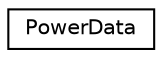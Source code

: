 digraph "Graphical Class Hierarchy"
{
  edge [fontname="Helvetica",fontsize="10",labelfontname="Helvetica",labelfontsize="10"];
  node [fontname="Helvetica",fontsize="10",shape=record];
  rankdir="LR";
  Node1 [label="PowerData",height=0.2,width=0.4,color="black", fillcolor="white", style="filled",URL="$structPowerData.html",tooltip="Power measurement data for start/stop measurements. "];
}
